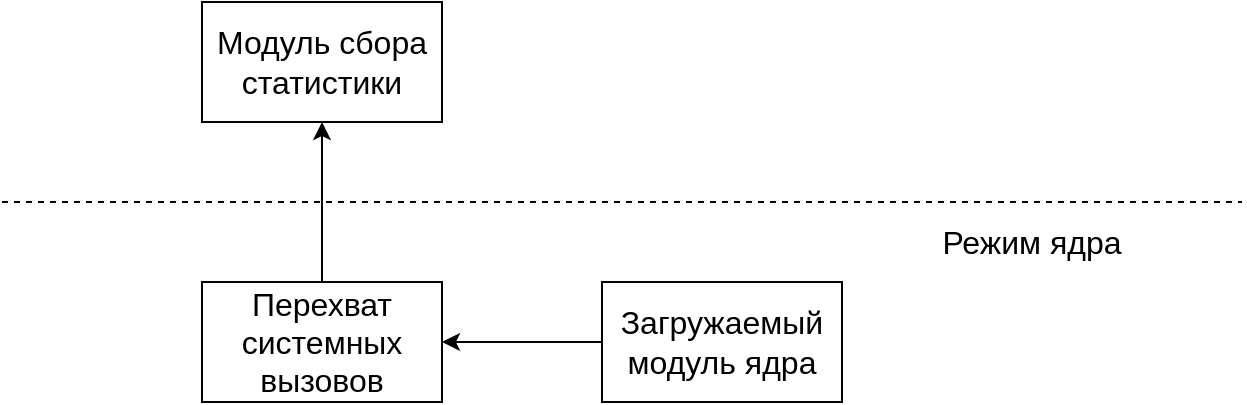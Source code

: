 <mxfile version="13.9.9" type="device"><diagram id="t-A3hahsiiky-iSNBPhA" name="Страница 1"><mxGraphModel dx="1117" dy="710" grid="1" gridSize="10" guides="1" tooltips="1" connect="1" arrows="1" fold="1" page="1" pageScale="1" pageWidth="827" pageHeight="1169" math="0" shadow="0"><root><mxCell id="0"/><mxCell id="1" parent="0"/><mxCell id="KkTzaQssdpFE745_Sl0m-1" value="" style="endArrow=none;dashed=1;html=1;" edge="1" parent="1"><mxGeometry width="50" height="50" relative="1" as="geometry"><mxPoint x="110" y="280" as="sourcePoint"/><mxPoint x="730" y="280" as="targetPoint"/></mxGeometry></mxCell><mxCell id="KkTzaQssdpFE745_Sl0m-2" value="Режим ядра" style="text;html=1;strokeColor=none;fillColor=none;align=center;verticalAlign=middle;whiteSpace=wrap;rounded=0;fontSize=16;" vertex="1" parent="1"><mxGeometry x="570" y="290" width="110" height="20" as="geometry"/></mxCell><mxCell id="KkTzaQssdpFE745_Sl0m-6" style="edgeStyle=orthogonalEdgeStyle;rounded=0;orthogonalLoop=1;jettySize=auto;html=1;exitX=0;exitY=0.5;exitDx=0;exitDy=0;entryX=1;entryY=0.5;entryDx=0;entryDy=0;fontSize=16;" edge="1" parent="1" source="KkTzaQssdpFE745_Sl0m-3" target="KkTzaQssdpFE745_Sl0m-5"><mxGeometry relative="1" as="geometry"/></mxCell><mxCell id="KkTzaQssdpFE745_Sl0m-3" value="Загружаемый модуль ядра" style="rounded=0;whiteSpace=wrap;html=1;fontSize=16;" vertex="1" parent="1"><mxGeometry x="410" y="320" width="120" height="60" as="geometry"/></mxCell><mxCell id="KkTzaQssdpFE745_Sl0m-4" value="Модуль сбора статистики" style="rounded=0;whiteSpace=wrap;html=1;fontSize=16;" vertex="1" parent="1"><mxGeometry x="210" y="180" width="120" height="60" as="geometry"/></mxCell><mxCell id="KkTzaQssdpFE745_Sl0m-7" style="edgeStyle=orthogonalEdgeStyle;rounded=0;orthogonalLoop=1;jettySize=auto;html=1;exitX=0.5;exitY=0;exitDx=0;exitDy=0;entryX=0.5;entryY=1;entryDx=0;entryDy=0;fontSize=16;" edge="1" parent="1" source="KkTzaQssdpFE745_Sl0m-5" target="KkTzaQssdpFE745_Sl0m-4"><mxGeometry relative="1" as="geometry"/></mxCell><mxCell id="KkTzaQssdpFE745_Sl0m-5" value="Перехват системных вызовов" style="rounded=0;whiteSpace=wrap;html=1;fontSize=16;" vertex="1" parent="1"><mxGeometry x="210" y="320" width="120" height="60" as="geometry"/></mxCell></root></mxGraphModel></diagram></mxfile>